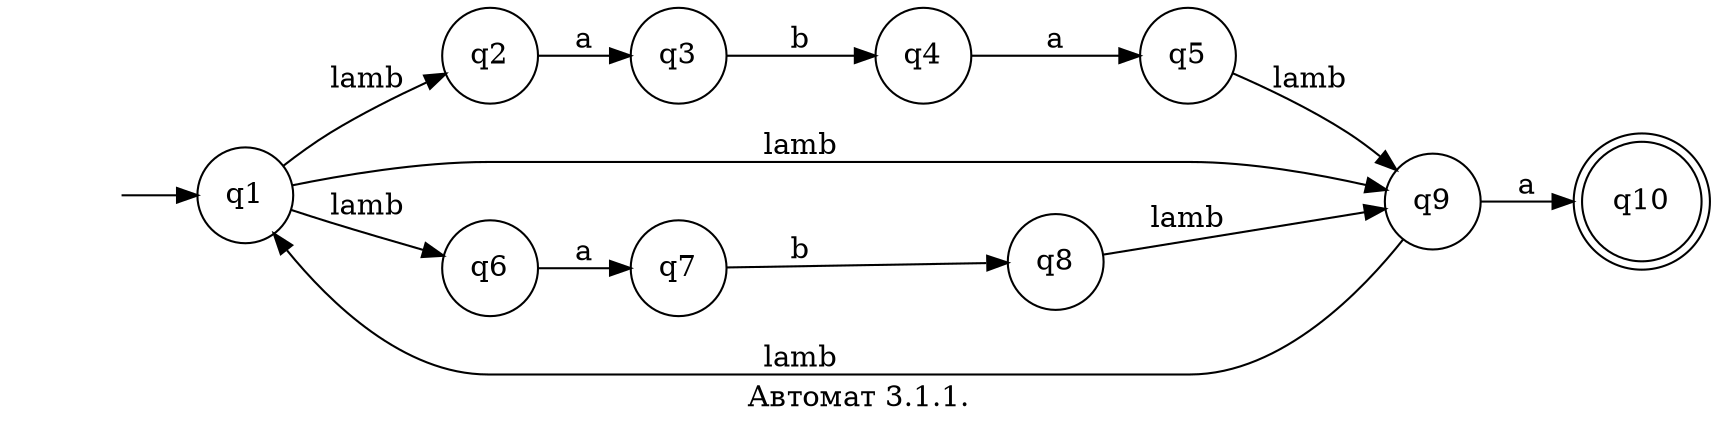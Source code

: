 digraph {
    rankdir = LR;
    label = "Автомат 3.1.1.";
    "" [shape = none];
    node [shape = circle];
    q10 [shape="doublecircle" ];
    ""->q1;
    q1->q2[label="lamb"]
    q2->q3[label="a"]
    q3->q4[label="b"]
    q4->q5[label="a"]
    q5->q9[label="lamb"]
    q1->q6[label="lamb"]
    q6->q7[label="a"]
    q7->q8[label="b"]
    q8->q9[label="lamb"]
    q9->q10[label="a"]
    q1->q9[label="lamb"]
    q9->q1[label="lamb"]
}
